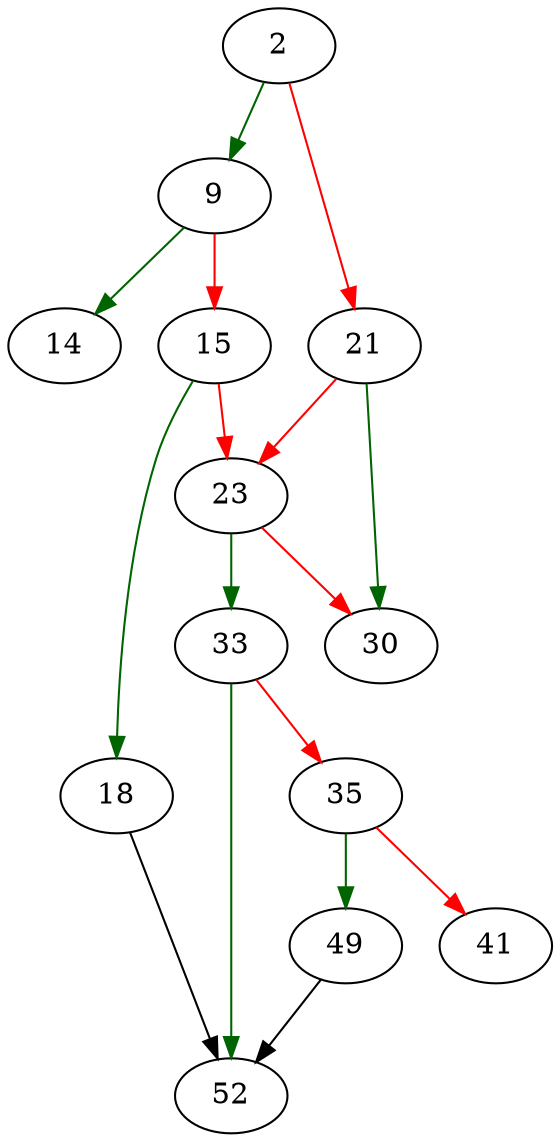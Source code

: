 strict digraph "main" {
	// Node definitions.
	2 [entry=true];
	9;
	21;
	14;
	15;
	18;
	23;
	52;
	30;
	33;
	35;
	49;
	41;

	// Edge definitions.
	2 -> 9 [
		color=darkgreen
		cond=true
	];
	2 -> 21 [
		color=red
		cond=false
	];
	9 -> 14 [
		color=darkgreen
		cond=true
	];
	9 -> 15 [
		color=red
		cond=false
	];
	21 -> 23 [
		color=red
		cond=false
	];
	21 -> 30 [
		color=darkgreen
		cond=true
	];
	15 -> 18 [
		color=darkgreen
		cond=true
	];
	15 -> 23 [
		color=red
		cond=false
	];
	18 -> 52;
	23 -> 30 [
		color=red
		cond=false
	];
	23 -> 33 [
		color=darkgreen
		cond=true
	];
	33 -> 52 [
		color=darkgreen
		cond=true
	];
	33 -> 35 [
		color=red
		cond=false
	];
	35 -> 49 [
		color=darkgreen
		cond=true
	];
	35 -> 41 [
		color=red
		cond=false
	];
	49 -> 52;
}